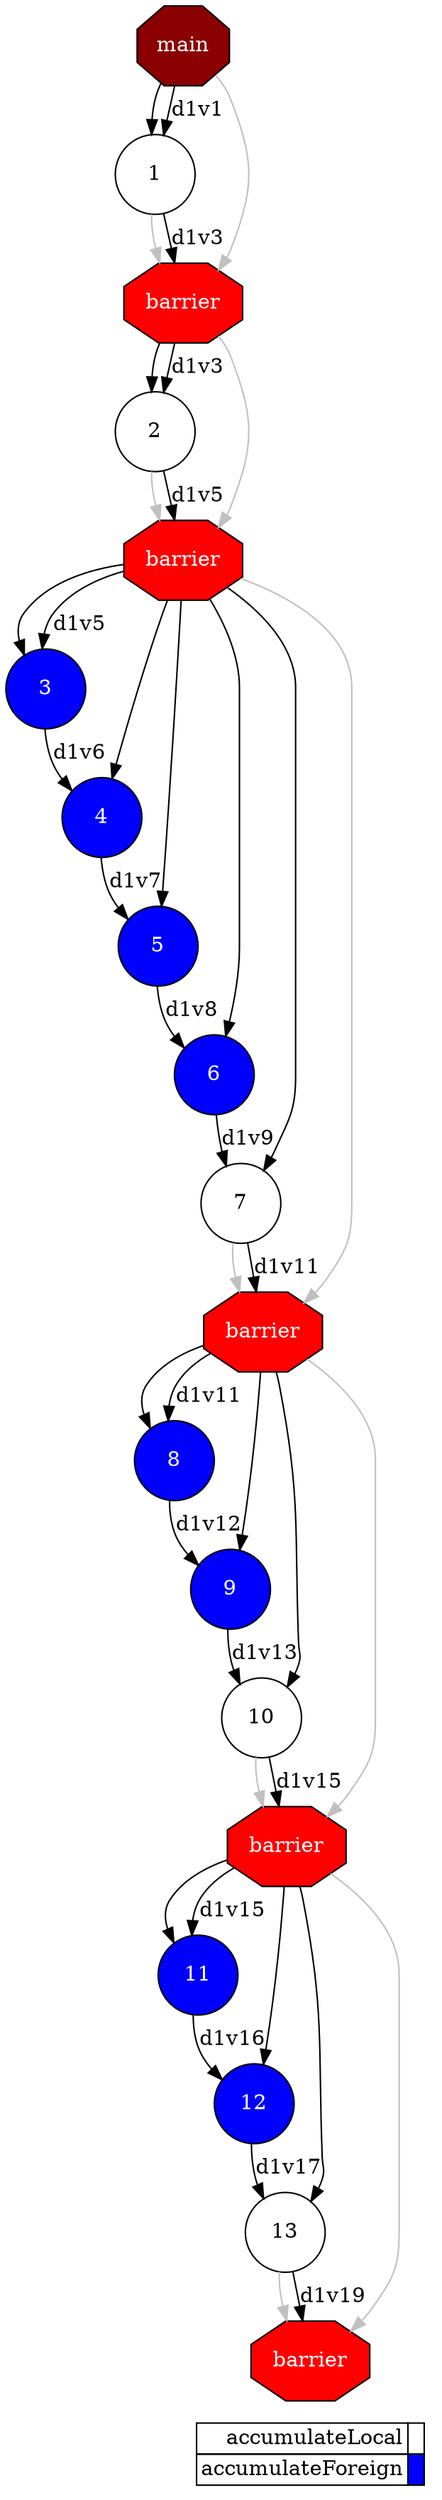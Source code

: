 digraph {
  rankdir=TB;
  labeljust="l";
  compound= true;
  subgraph dependence_graph {
    ranksep=0.20;
    node[height=0.75];

Synchro0[label="main", shape=octagon, style=filled fillcolor="#8B0000" fontcolor="#FFFFFF"];
1[shape=circle, style=filled fillcolor="#ffffff" fontcolor="#000000"];
Synchro0 -> 1;
Synchro0 -> 1 [label="d1v1"];
Synchro1[label="barrier", shape=octagon, style=filled fillcolor="#ff0000" fontcolor="#FFFFFF"];
Synchro0 -> Synchro1 [color=grey];
1 -> Synchro1 [color=grey];
1 -> Synchro1 [label="d1v3"];
2[shape=circle, style=filled fillcolor="#ffffff" fontcolor="#000000"];
Synchro1 -> 2;
Synchro1 -> 2 [label="d1v3"];
Synchro2[label="barrier", shape=octagon, style=filled fillcolor="#ff0000" fontcolor="#FFFFFF"];
Synchro1 -> Synchro2 [color=grey];
2 -> Synchro2 [color=grey];
2 -> Synchro2 [label="d1v5"];
3[shape=circle, style=filled fillcolor="#0000ff" fontcolor="#ffffff"];
Synchro2 -> 3;
Synchro2 -> 3 [label="d1v5"];
4[shape=circle, style=filled fillcolor="#0000ff" fontcolor="#ffffff"];
Synchro2 -> 4;
3 -> 4 [label="d1v6"];
5[shape=circle, style=filled fillcolor="#0000ff" fontcolor="#ffffff"];
Synchro2 -> 5;
4 -> 5 [label="d1v7"];
6[shape=circle, style=filled fillcolor="#0000ff" fontcolor="#ffffff"];
Synchro2 -> 6;
5 -> 6 [label="d1v8"];
7[shape=circle, style=filled fillcolor="#ffffff" fontcolor="#000000"];
Synchro2 -> 7;
6 -> 7 [label="d1v9"];
Synchro3[label="barrier", shape=octagon, style=filled fillcolor="#ff0000" fontcolor="#FFFFFF"];
Synchro2 -> Synchro3 [color=grey];
7 -> Synchro3 [color=grey];
7 -> Synchro3 [label="d1v11"];
8[shape=circle, style=filled fillcolor="#0000ff" fontcolor="#ffffff"];
Synchro3 -> 8;
Synchro3 -> 8 [label="d1v11"];
9[shape=circle, style=filled fillcolor="#0000ff" fontcolor="#ffffff"];
Synchro3 -> 9;
8 -> 9 [label="d1v12"];
10[shape=circle, style=filled fillcolor="#ffffff" fontcolor="#000000"];
Synchro3 -> 10;
9 -> 10 [label="d1v13"];
Synchro4[label="barrier", shape=octagon, style=filled fillcolor="#ff0000" fontcolor="#FFFFFF"];
Synchro3 -> Synchro4 [color=grey];
10 -> Synchro4 [color=grey];
10 -> Synchro4 [label="d1v15"];
11[shape=circle, style=filled fillcolor="#0000ff" fontcolor="#ffffff"];
Synchro4 -> 11;
Synchro4 -> 11 [label="d1v15"];
12[shape=circle, style=filled fillcolor="#0000ff" fontcolor="#ffffff"];
Synchro4 -> 12;
11 -> 12 [label="d1v16"];
13[shape=circle, style=filled fillcolor="#ffffff" fontcolor="#000000"];
Synchro4 -> 13;
12 -> 13 [label="d1v17"];
Synchro5[label="barrier", shape=octagon, style=filled fillcolor="#ff0000" fontcolor="#FFFFFF"];
Synchro4 -> Synchro5 [color=grey];
13 -> Synchro5 [color=grey];
13 -> Synchro5 [label="d1v19"];  }
  subgraph legend {
    rank=sink;
    node [shape=plaintext, height=0.75];
    ranksep=0.20;
    label = "Legend";
    key [label=<
      <table border="0" cellpadding="2" cellspacing="0" cellborder="1">
<tr>
<td align="right">accumulateLocal</td>
<td bgcolor="#ffffff">&nbsp;</td>
</tr>
<tr>
<td align="right">accumulateForeign</td>
<td bgcolor="#0000ff">&nbsp;</td>
</tr>
      </table>
    >]
  }
}
